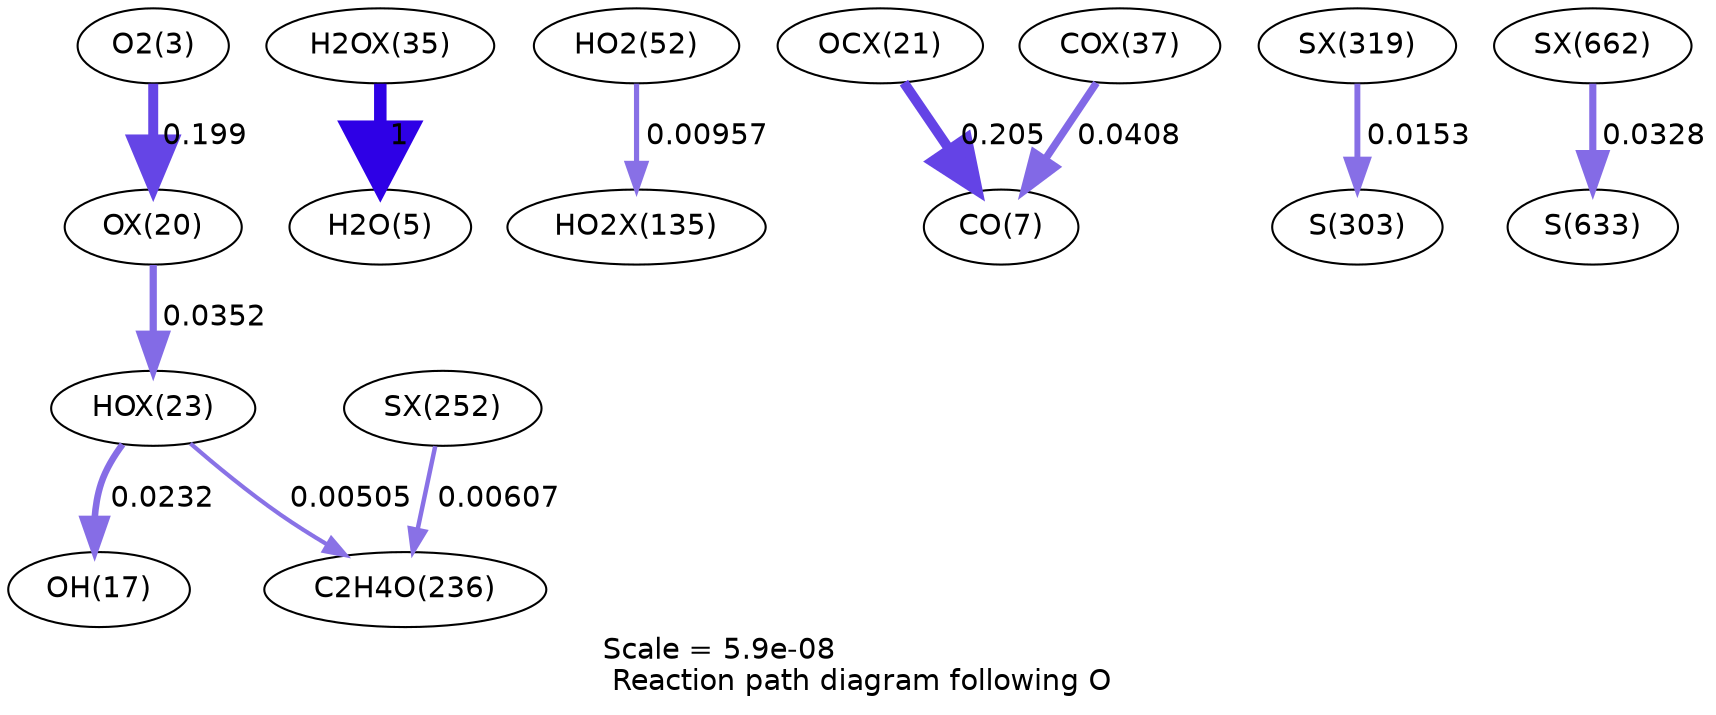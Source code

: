digraph reaction_paths {
center=1;
s5 -> s38[fontname="Helvetica", penwidth=4.78, arrowsize=2.39, color="0.7, 0.699, 0.9"
, label=" 0.199"];
s38 -> s41[fontname="Helvetica", penwidth=3.47, arrowsize=1.74, color="0.7, 0.535, 0.9"
, label=" 0.0352"];
s41 -> s19[fontname="Helvetica", penwidth=3.16, arrowsize=1.58, color="0.7, 0.523, 0.9"
, label=" 0.0232"];
s41 -> s33[fontname="Helvetica", penwidth=2.01, arrowsize=1, color="0.7, 0.505, 0.9"
, label=" 0.00505"];
s47 -> s7[fontname="Helvetica", penwidth=6, arrowsize=3, color="0.7, 1.5, 0.9"
, label=" 1"];
s21 -> s61[fontname="Helvetica", penwidth=2.49, arrowsize=1.24, color="0.7, 0.51, 0.9"
, label=" 0.00957"];
s39 -> s9[fontname="Helvetica", penwidth=4.8, arrowsize=2.4, color="0.7, 0.705, 0.9"
, label=" 0.205"];
s49 -> s9[fontname="Helvetica", penwidth=3.58, arrowsize=1.79, color="0.7, 0.541, 0.9"
, label=" 0.0408"];
s72 -> s33[fontname="Helvetica", penwidth=2.15, arrowsize=1.07, color="0.7, 0.506, 0.9"
, label=" 0.00607"];
s75 -> s34[fontname="Helvetica", penwidth=2.84, arrowsize=1.42, color="0.7, 0.515, 0.9"
, label=" 0.0153"];
s90 -> s35[fontname="Helvetica", penwidth=3.42, arrowsize=1.71, color="0.7, 0.533, 0.9"
, label=" 0.0328"];
s5 [ fontname="Helvetica", label="O2(3)"];
s7 [ fontname="Helvetica", label="H2O(5)"];
s9 [ fontname="Helvetica", label="CO(7)"];
s19 [ fontname="Helvetica", label="OH(17)"];
s21 [ fontname="Helvetica", label="HO2(52)"];
s33 [ fontname="Helvetica", label="C2H4O(236)"];
s34 [ fontname="Helvetica", label="S(303)"];
s35 [ fontname="Helvetica", label="S(633)"];
s38 [ fontname="Helvetica", label="OX(20)"];
s39 [ fontname="Helvetica", label="OCX(21)"];
s41 [ fontname="Helvetica", label="HOX(23)"];
s47 [ fontname="Helvetica", label="H2OX(35)"];
s49 [ fontname="Helvetica", label="COX(37)"];
s61 [ fontname="Helvetica", label="HO2X(135)"];
s72 [ fontname="Helvetica", label="SX(252)"];
s75 [ fontname="Helvetica", label="SX(319)"];
s90 [ fontname="Helvetica", label="SX(662)"];
 label = "Scale = 5.9e-08\l Reaction path diagram following O";
 fontname = "Helvetica";
}

